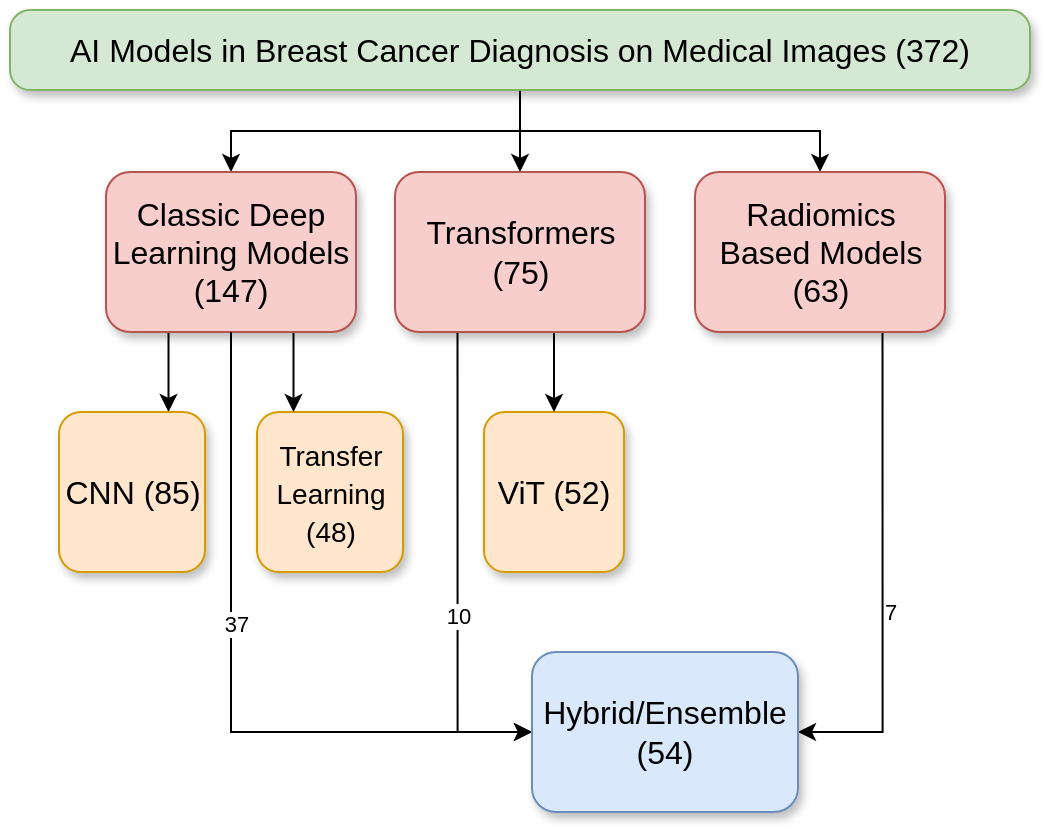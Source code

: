 <mxfile version="26.0.13">
  <diagram name="Page-1" id="b98fa263-6416-c6ec-5b7d-78bf54ef71d0">
    <mxGraphModel dx="1026" dy="650" grid="1" gridSize="10" guides="1" tooltips="1" connect="1" arrows="1" fold="1" page="1" pageScale="1.5" pageWidth="1169" pageHeight="826" background="none" math="0" shadow="0">
      <root>
        <mxCell id="0" style=";html=1;" />
        <mxCell id="1" style=";html=1;" parent="0" />
        <mxCell id="C7MdHQXvA24lbOSHrPbd-16" style="edgeStyle=orthogonalEdgeStyle;rounded=0;orthogonalLoop=1;jettySize=auto;html=1;exitX=0.5;exitY=1;exitDx=0;exitDy=0;" parent="1" source="303ed1de8c2c98b4-4" edge="1">
          <mxGeometry relative="1" as="geometry">
            <mxPoint x="894" y="600" as="targetPoint" />
          </mxGeometry>
        </mxCell>
        <mxCell id="C7MdHQXvA24lbOSHrPbd-17" style="edgeStyle=orthogonalEdgeStyle;rounded=0;orthogonalLoop=1;jettySize=auto;html=1;exitX=0.5;exitY=1;exitDx=0;exitDy=0;entryX=0.5;entryY=0;entryDx=0;entryDy=0;" parent="1" source="303ed1de8c2c98b4-4" target="C7MdHQXvA24lbOSHrPbd-3" edge="1">
          <mxGeometry relative="1" as="geometry" />
        </mxCell>
        <mxCell id="C7MdHQXvA24lbOSHrPbd-18" style="edgeStyle=orthogonalEdgeStyle;rounded=0;orthogonalLoop=1;jettySize=auto;html=1;exitX=0.5;exitY=1;exitDx=0;exitDy=0;entryX=0.5;entryY=0;entryDx=0;entryDy=0;" parent="1" source="303ed1de8c2c98b4-4" target="HvyqCW96zh-HsZ-0BmLq-4" edge="1">
          <mxGeometry relative="1" as="geometry" />
        </mxCell>
        <mxCell id="303ed1de8c2c98b4-4" value="AI Models in Breast Cancer Diagnosis on Medical Images (372)" style="whiteSpace=wrap;html=1;rounded=1;shadow=1;strokeWidth=1;fontSize=16;align=center;fillColor=#d5e8d4;strokeColor=#82b366;arcSize=25;gradientDirection=west;" parent="1" vertex="1">
          <mxGeometry x="639" y="519" width="510" height="40" as="geometry" />
        </mxCell>
        <mxCell id="C7MdHQXvA24lbOSHrPbd-11" style="edgeStyle=orthogonalEdgeStyle;rounded=0;orthogonalLoop=1;jettySize=auto;html=1;exitX=0.75;exitY=1;exitDx=0;exitDy=0;entryX=1;entryY=0.5;entryDx=0;entryDy=0;" parent="1" source="HvyqCW96zh-HsZ-0BmLq-4" target="C7MdHQXvA24lbOSHrPbd-10" edge="1">
          <mxGeometry relative="1" as="geometry" />
        </mxCell>
        <mxCell id="xTF4scuVS988FXw9VLJH-4" value="7" style="edgeLabel;html=1;align=center;verticalAlign=middle;resizable=0;points=[];" vertex="1" connectable="0" parent="C7MdHQXvA24lbOSHrPbd-11">
          <mxGeometry x="-0.157" y="3" relative="1" as="geometry">
            <mxPoint y="38" as="offset" />
          </mxGeometry>
        </mxCell>
        <mxCell id="HvyqCW96zh-HsZ-0BmLq-4" value="Radiomics Based Models (63)" style="whiteSpace=wrap;html=1;rounded=1;shadow=1;strokeWidth=1;fontSize=16;align=center;fillColor=#f8cecc;strokeColor=#b85450;" parent="1" vertex="1">
          <mxGeometry x="981.5" y="600" width="125" height="80" as="geometry" />
        </mxCell>
        <mxCell id="HvyqCW96zh-HsZ-0BmLq-6" value="&lt;font style=&quot;font-size: 14px;&quot;&gt;Transfer Learning (48)&lt;/font&gt;" style="whiteSpace=wrap;html=1;rounded=1;shadow=1;strokeWidth=1;fontSize=16;align=center;fillColor=#ffe6cc;strokeColor=#d79b00;" parent="1" vertex="1">
          <mxGeometry x="762.5" y="720" width="73" height="80" as="geometry" />
        </mxCell>
        <mxCell id="C7MdHQXvA24lbOSHrPbd-12" style="edgeStyle=orthogonalEdgeStyle;rounded=0;orthogonalLoop=1;jettySize=auto;html=1;exitX=0.25;exitY=1;exitDx=0;exitDy=0;entryX=0;entryY=0.5;entryDx=0;entryDy=0;" parent="1" source="C7MdHQXvA24lbOSHrPbd-2" target="C7MdHQXvA24lbOSHrPbd-10" edge="1">
          <mxGeometry relative="1" as="geometry" />
        </mxCell>
        <mxCell id="xTF4scuVS988FXw9VLJH-6" value="10" style="edgeLabel;html=1;align=center;verticalAlign=middle;resizable=0;points=[];" vertex="1" connectable="0" parent="C7MdHQXvA24lbOSHrPbd-12">
          <mxGeometry x="0.199" relative="1" as="geometry">
            <mxPoint as="offset" />
          </mxGeometry>
        </mxCell>
        <mxCell id="HvyqCW96zh-HsZ-0BmLq-9" value="ViT (52)" style="whiteSpace=wrap;html=1;rounded=1;shadow=1;strokeWidth=1;fontSize=16;align=center;fillColor=#ffe6cc;strokeColor=#d79b00;" parent="1" vertex="1">
          <mxGeometry x="876" y="720" width="70" height="80" as="geometry" />
        </mxCell>
        <mxCell id="C7MdHQXvA24lbOSHrPbd-7" value="" style="edgeStyle=orthogonalEdgeStyle;rounded=0;orthogonalLoop=1;jettySize=auto;html=1;exitX=0.636;exitY=0.975;exitDx=0;exitDy=0;exitPerimeter=0;" parent="1" source="C7MdHQXvA24lbOSHrPbd-2" target="HvyqCW96zh-HsZ-0BmLq-9" edge="1">
          <mxGeometry relative="1" as="geometry" />
        </mxCell>
        <mxCell id="C7MdHQXvA24lbOSHrPbd-2" value="Transformers (75)" style="whiteSpace=wrap;html=1;rounded=1;shadow=1;strokeWidth=1;fontSize=16;align=center;fillColor=#f8cecc;strokeColor=#b85450;" parent="1" vertex="1">
          <mxGeometry x="831.5" y="600" width="125" height="80" as="geometry" />
        </mxCell>
        <mxCell id="C7MdHQXvA24lbOSHrPbd-8" style="edgeStyle=orthogonalEdgeStyle;rounded=0;orthogonalLoop=1;jettySize=auto;html=1;exitX=0.75;exitY=1;exitDx=0;exitDy=0;entryX=0.25;entryY=0;entryDx=0;entryDy=0;" parent="1" source="C7MdHQXvA24lbOSHrPbd-3" target="HvyqCW96zh-HsZ-0BmLq-6" edge="1">
          <mxGeometry relative="1" as="geometry" />
        </mxCell>
        <mxCell id="C7MdHQXvA24lbOSHrPbd-9" style="edgeStyle=orthogonalEdgeStyle;rounded=0;orthogonalLoop=1;jettySize=auto;html=1;exitX=0.25;exitY=1;exitDx=0;exitDy=0;entryX=0.75;entryY=0;entryDx=0;entryDy=0;" parent="1" source="C7MdHQXvA24lbOSHrPbd-3" target="C7MdHQXvA24lbOSHrPbd-4" edge="1">
          <mxGeometry relative="1" as="geometry" />
        </mxCell>
        <mxCell id="C7MdHQXvA24lbOSHrPbd-3" value="Classic Deep Learning Models (147)" style="whiteSpace=wrap;html=1;rounded=1;shadow=1;strokeWidth=1;fontSize=16;align=center;fillColor=#f8cecc;strokeColor=#b85450;" parent="1" vertex="1">
          <mxGeometry x="687" y="600" width="125" height="80" as="geometry" />
        </mxCell>
        <mxCell id="C7MdHQXvA24lbOSHrPbd-14" style="edgeStyle=orthogonalEdgeStyle;rounded=0;orthogonalLoop=1;jettySize=auto;html=1;exitX=0.5;exitY=1;exitDx=0;exitDy=0;entryX=0;entryY=0.5;entryDx=0;entryDy=0;" parent="1" source="C7MdHQXvA24lbOSHrPbd-3" target="C7MdHQXvA24lbOSHrPbd-10" edge="1">
          <mxGeometry relative="1" as="geometry" />
        </mxCell>
        <mxCell id="xTF4scuVS988FXw9VLJH-7" value="37" style="edgeLabel;html=1;align=center;verticalAlign=middle;resizable=0;points=[];" vertex="1" connectable="0" parent="C7MdHQXvA24lbOSHrPbd-14">
          <mxGeometry x="-0.171" y="2" relative="1" as="geometry">
            <mxPoint as="offset" />
          </mxGeometry>
        </mxCell>
        <mxCell id="C7MdHQXvA24lbOSHrPbd-4" value="CNN (85)" style="whiteSpace=wrap;html=1;rounded=1;shadow=1;strokeWidth=1;fontSize=16;align=center;fillColor=#ffe6cc;strokeColor=#d79b00;" parent="1" vertex="1">
          <mxGeometry x="663.5" y="720" width="73" height="80" as="geometry" />
        </mxCell>
        <mxCell id="C7MdHQXvA24lbOSHrPbd-10" value="Hybrid/Ensemble (54)" style="whiteSpace=wrap;html=1;rounded=1;shadow=1;strokeWidth=1;fontSize=16;align=center;fillColor=#dae8fc;strokeColor=#6c8ebf;" parent="1" vertex="1">
          <mxGeometry x="900" y="840" width="133" height="80" as="geometry" />
        </mxCell>
      </root>
    </mxGraphModel>
  </diagram>
</mxfile>
